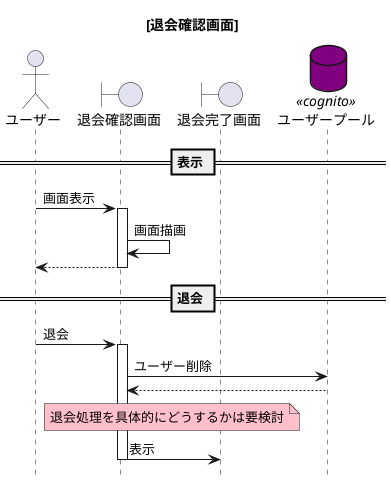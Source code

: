 @startuml{退会確認画面.png}
title [退会確認画面]
hide footbox

actor ユーザー as user
boundary 退会確認画面 as view_1
boundary 退会完了画面 as view_2
database ユーザープール as user_pools <<cognito>> #purple

== 表示 ==
user -> view_1 :画面表示
activate view_1
    view_1 -> view_1 :画面描画
    view_1 --> user
deactivate view_1

== 退会 ==
user -> view_1 :退会
activate view_1
    view_1 -> user_pools :ユーザー削除
    user_pools --> view_1
    note over view_1, view_2 #pink
        退会処理を具体的にどうするかは要検討
    end note
    view_1 -> view_2 :表示
deactivate view_1

@enduml
